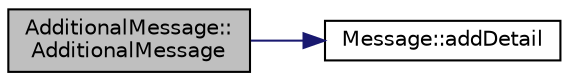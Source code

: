 digraph "AdditionalMessage::AdditionalMessage"
{
  edge [fontname="Helvetica",fontsize="10",labelfontname="Helvetica",labelfontsize="10"];
  node [fontname="Helvetica",fontsize="10",shape=record];
  rankdir="LR";
  Node1 [label="AdditionalMessage::\lAdditionalMessage",height=0.2,width=0.4,color="black", fillcolor="grey75", style="filled", fontcolor="black"];
  Node1 -> Node2 [color="midnightblue",fontsize="10",style="solid",fontname="Helvetica"];
  Node2 [label="Message::addDetail",height=0.2,width=0.4,color="black", fillcolor="white", style="filled",URL="$class_message.html#a7cc56c24bc9d7516247cd865c472ab2f",tooltip="Adds a single detail string. "];
}
